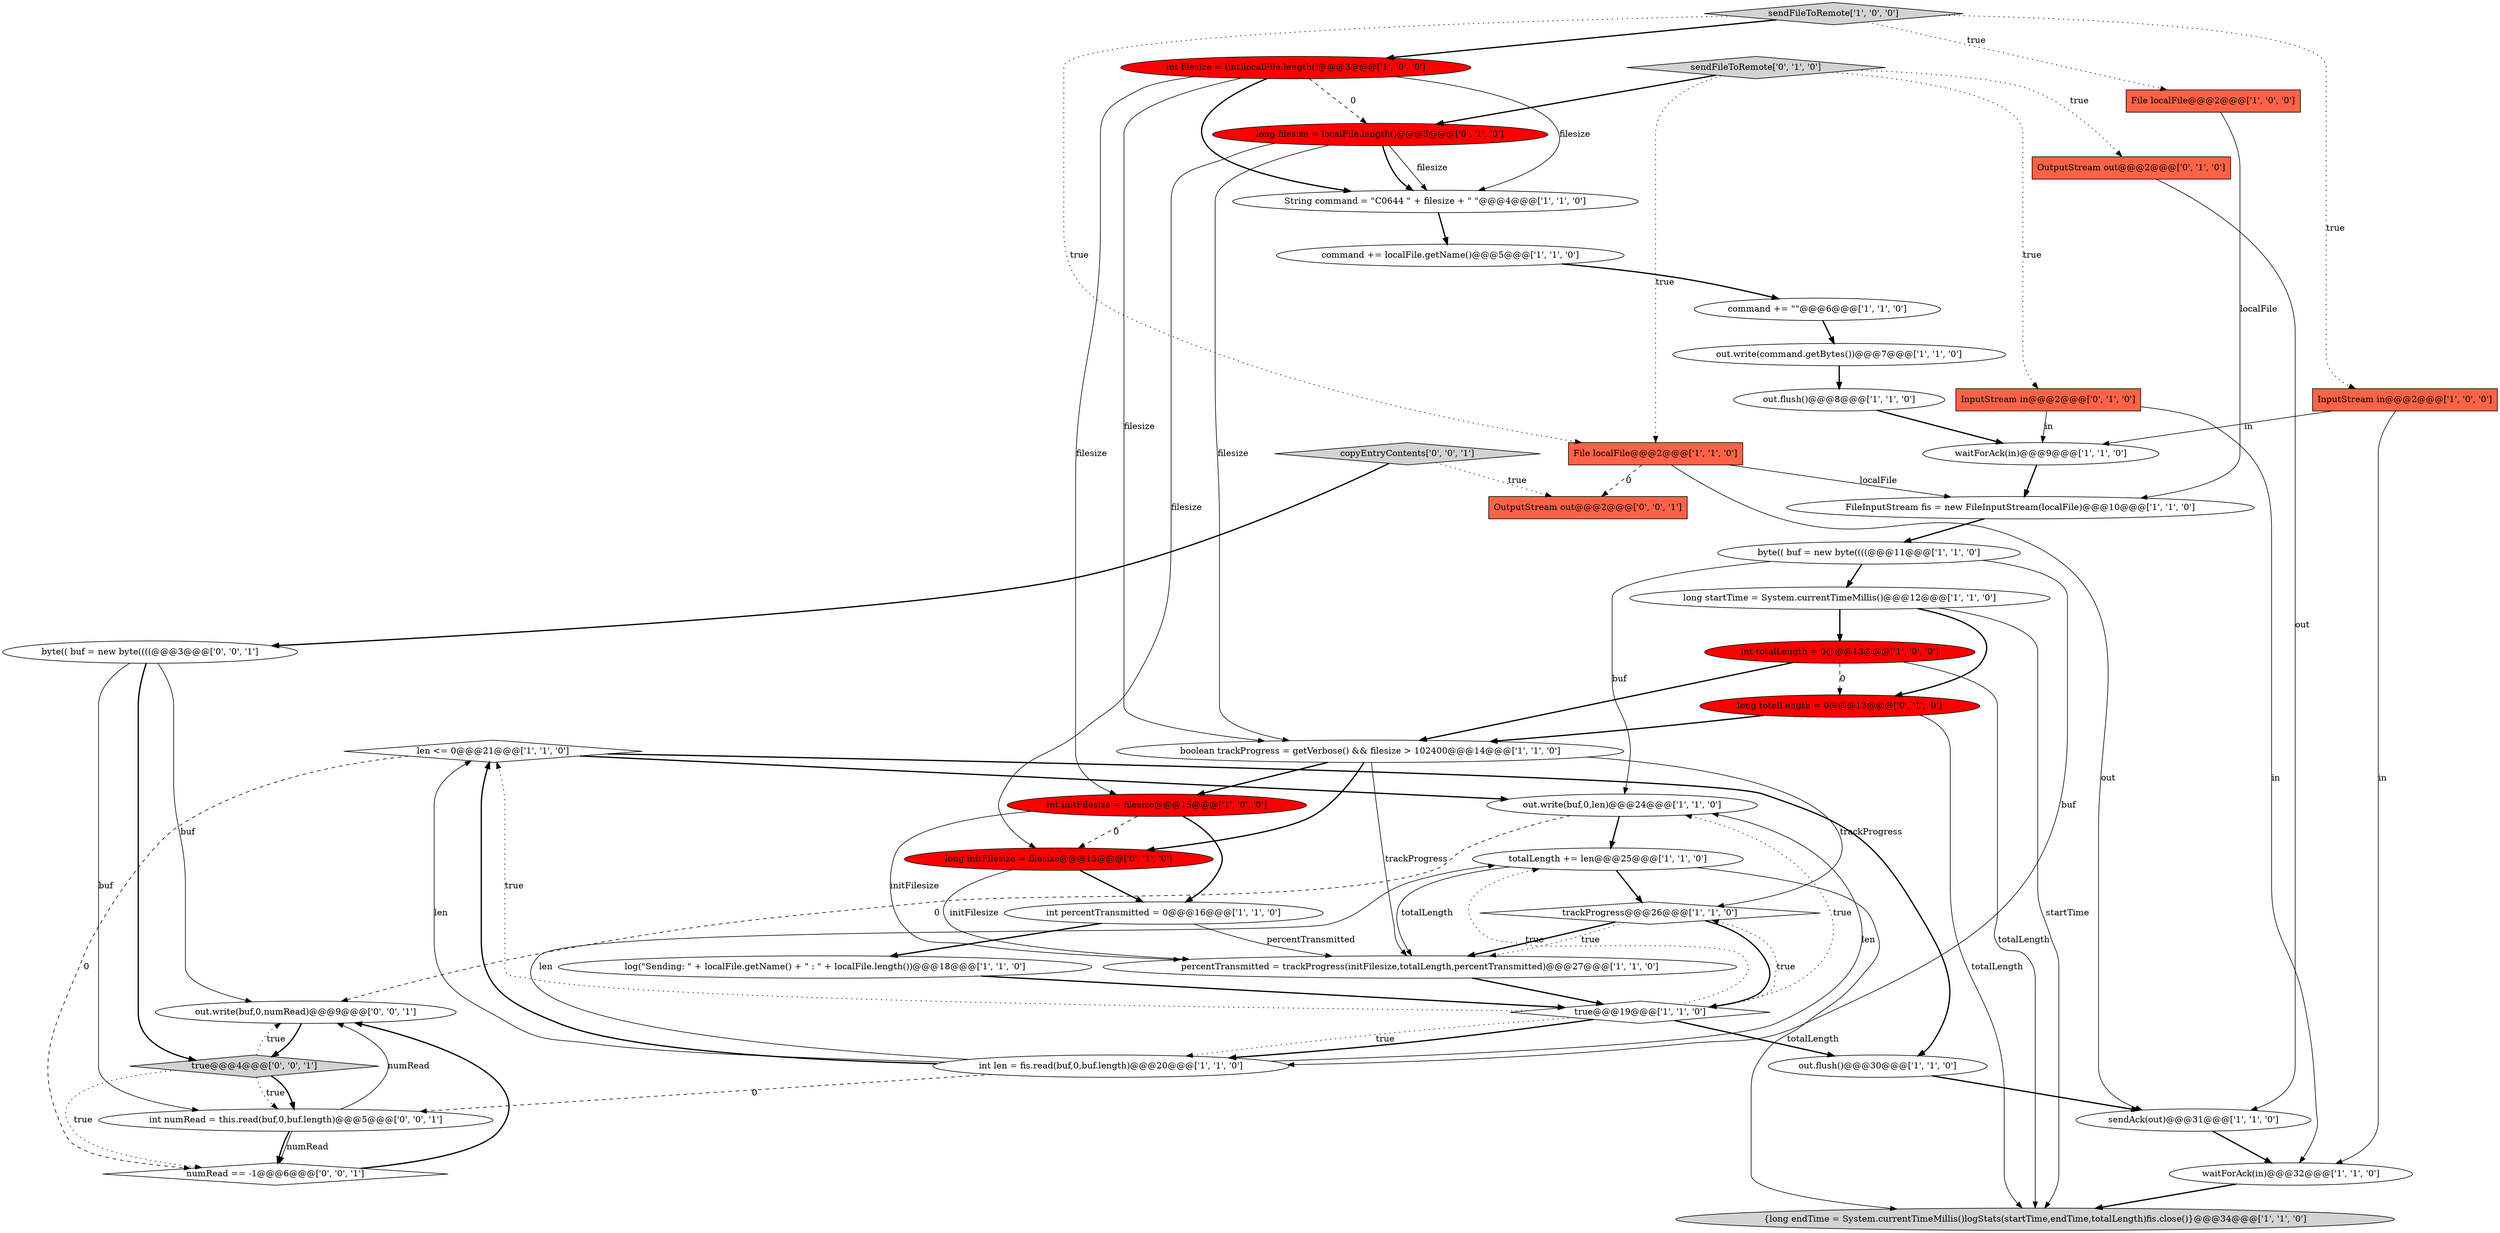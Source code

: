 digraph {
36 [style = filled, label = "byte(( buf = new byte((((@@@3@@@['0', '0', '1']", fillcolor = white, shape = ellipse image = "AAA0AAABBB3BBB"];
30 [style = filled, label = "InputStream in@@@2@@@['0', '1', '0']", fillcolor = tomato, shape = box image = "AAA0AAABBB2BBB"];
24 [style = filled, label = "long startTime = System.currentTimeMillis()@@@12@@@['1', '1', '0']", fillcolor = white, shape = ellipse image = "AAA0AAABBB1BBB"];
23 [style = filled, label = "command += localFile.getName()@@@5@@@['1', '1', '0']", fillcolor = white, shape = ellipse image = "AAA0AAABBB1BBB"];
29 [style = filled, label = "sendAck(out)@@@31@@@['1', '1', '0']", fillcolor = white, shape = ellipse image = "AAA0AAABBB1BBB"];
22 [style = filled, label = "{long endTime = System.currentTimeMillis()logStats(startTime,endTime,totalLength)fis.close()}@@@34@@@['1', '1', '0']", fillcolor = lightgray, shape = ellipse image = "AAA0AAABBB1BBB"];
17 [style = filled, label = "true@@@19@@@['1', '1', '0']", fillcolor = white, shape = diamond image = "AAA0AAABBB1BBB"];
25 [style = filled, label = "totalLength += len@@@25@@@['1', '1', '0']", fillcolor = white, shape = ellipse image = "AAA0AAABBB1BBB"];
35 [style = filled, label = "long initFilesize = filesize@@@15@@@['0', '1', '0']", fillcolor = red, shape = ellipse image = "AAA1AAABBB2BBB"];
21 [style = filled, label = "int totalLength = 0@@@13@@@['1', '0', '0']", fillcolor = red, shape = ellipse image = "AAA1AAABBB1BBB"];
32 [style = filled, label = "long totalLength = 0@@@13@@@['0', '1', '0']", fillcolor = red, shape = ellipse image = "AAA1AAABBB2BBB"];
6 [style = filled, label = "int initFilesize = filesize@@@15@@@['1', '0', '0']", fillcolor = red, shape = ellipse image = "AAA1AAABBB1BBB"];
9 [style = filled, label = "trackProgress@@@26@@@['1', '1', '0']", fillcolor = white, shape = diamond image = "AAA0AAABBB1BBB"];
28 [style = filled, label = "out.write(buf,0,len)@@@24@@@['1', '1', '0']", fillcolor = white, shape = ellipse image = "AAA0AAABBB1BBB"];
1 [style = filled, label = "int percentTransmitted = 0@@@16@@@['1', '1', '0']", fillcolor = white, shape = ellipse image = "AAA0AAABBB1BBB"];
33 [style = filled, label = "long filesize = localFile.length()@@@3@@@['0', '1', '0']", fillcolor = red, shape = ellipse image = "AAA1AAABBB2BBB"];
8 [style = filled, label = "percentTransmitted = trackProgress(initFilesize,totalLength,percentTransmitted)@@@27@@@['1', '1', '0']", fillcolor = white, shape = ellipse image = "AAA0AAABBB1BBB"];
42 [style = filled, label = "out.write(buf,0,numRead)@@@9@@@['0', '0', '1']", fillcolor = white, shape = ellipse image = "AAA0AAABBB3BBB"];
4 [style = filled, label = "out.flush()@@@8@@@['1', '1', '0']", fillcolor = white, shape = ellipse image = "AAA0AAABBB1BBB"];
15 [style = filled, label = "FileInputStream fis = new FileInputStream(localFile)@@@10@@@['1', '1', '0']", fillcolor = white, shape = ellipse image = "AAA0AAABBB1BBB"];
34 [style = filled, label = "sendFileToRemote['0', '1', '0']", fillcolor = lightgray, shape = diamond image = "AAA0AAABBB2BBB"];
37 [style = filled, label = "OutputStream out@@@2@@@['0', '0', '1']", fillcolor = tomato, shape = box image = "AAA0AAABBB3BBB"];
16 [style = filled, label = "byte(( buf = new byte((((@@@11@@@['1', '1', '0']", fillcolor = white, shape = ellipse image = "AAA0AAABBB1BBB"];
10 [style = filled, label = "InputStream in@@@2@@@['1', '0', '0']", fillcolor = tomato, shape = box image = "AAA0AAABBB1BBB"];
31 [style = filled, label = "OutputStream out@@@2@@@['0', '1', '0']", fillcolor = tomato, shape = box image = "AAA0AAABBB2BBB"];
40 [style = filled, label = "numRead == -1@@@6@@@['0', '0', '1']", fillcolor = white, shape = diamond image = "AAA0AAABBB3BBB"];
19 [style = filled, label = "int len = fis.read(buf,0,buf.length)@@@20@@@['1', '1', '0']", fillcolor = white, shape = ellipse image = "AAA0AAABBB1BBB"];
7 [style = filled, label = "command += \"\"@@@6@@@['1', '1', '0']", fillcolor = white, shape = ellipse image = "AAA0AAABBB1BBB"];
5 [style = filled, label = "File localFile@@@2@@@['1', '0', '0']", fillcolor = tomato, shape = box image = "AAA0AAABBB1BBB"];
26 [style = filled, label = "int filesize = (int)localFile.length()@@@3@@@['1', '0', '0']", fillcolor = red, shape = ellipse image = "AAA1AAABBB1BBB"];
12 [style = filled, label = "File localFile@@@2@@@['1', '1', '0']", fillcolor = tomato, shape = box image = "AAA0AAABBB1BBB"];
0 [style = filled, label = "log(\"Sending: \" + localFile.getName() + \" : \" + localFile.length())@@@18@@@['1', '1', '0']", fillcolor = white, shape = ellipse image = "AAA0AAABBB1BBB"];
38 [style = filled, label = "true@@@4@@@['0', '0', '1']", fillcolor = lightgray, shape = diamond image = "AAA0AAABBB3BBB"];
2 [style = filled, label = "sendFileToRemote['1', '0', '0']", fillcolor = lightgray, shape = diamond image = "AAA0AAABBB1BBB"];
3 [style = filled, label = "waitForAck(in)@@@9@@@['1', '1', '0']", fillcolor = white, shape = ellipse image = "AAA0AAABBB1BBB"];
41 [style = filled, label = "copyEntryContents['0', '0', '1']", fillcolor = lightgray, shape = diamond image = "AAA0AAABBB3BBB"];
18 [style = filled, label = "boolean trackProgress = getVerbose() && filesize > 102400@@@14@@@['1', '1', '0']", fillcolor = white, shape = ellipse image = "AAA0AAABBB1BBB"];
13 [style = filled, label = "len <= 0@@@21@@@['1', '1', '0']", fillcolor = white, shape = diamond image = "AAA0AAABBB1BBB"];
39 [style = filled, label = "int numRead = this.read(buf,0,buf.length)@@@5@@@['0', '0', '1']", fillcolor = white, shape = ellipse image = "AAA0AAABBB3BBB"];
20 [style = filled, label = "String command = \"C0644 \" + filesize + \" \"@@@4@@@['1', '1', '0']", fillcolor = white, shape = ellipse image = "AAA0AAABBB1BBB"];
14 [style = filled, label = "waitForAck(in)@@@32@@@['1', '1', '0']", fillcolor = white, shape = ellipse image = "AAA0AAABBB1BBB"];
27 [style = filled, label = "out.write(command.getBytes())@@@7@@@['1', '1', '0']", fillcolor = white, shape = ellipse image = "AAA0AAABBB1BBB"];
11 [style = filled, label = "out.flush()@@@30@@@['1', '1', '0']", fillcolor = white, shape = ellipse image = "AAA0AAABBB1BBB"];
34->12 [style = dotted, label="true"];
2->26 [style = bold, label=""];
25->22 [style = solid, label="totalLength"];
24->32 [style = bold, label=""];
38->39 [style = dotted, label="true"];
39->42 [style = solid, label="numRead"];
11->29 [style = bold, label=""];
26->18 [style = solid, label="filesize"];
19->28 [style = solid, label="len"];
35->8 [style = solid, label="initFilesize"];
38->39 [style = bold, label=""];
21->18 [style = bold, label=""];
6->35 [style = dashed, label="0"];
30->3 [style = solid, label="in"];
30->14 [style = solid, label="in"];
24->21 [style = bold, label=""];
18->9 [style = solid, label="trackProgress"];
29->14 [style = bold, label=""];
18->35 [style = bold, label=""];
28->25 [style = bold, label=""];
12->29 [style = solid, label="out"];
10->3 [style = solid, label="in"];
32->18 [style = bold, label=""];
38->40 [style = dotted, label="true"];
36->42 [style = solid, label="buf"];
33->18 [style = solid, label="filesize"];
2->10 [style = dotted, label="true"];
4->3 [style = bold, label=""];
18->8 [style = solid, label="trackProgress"];
12->37 [style = dashed, label="0"];
39->40 [style = solid, label="numRead"];
0->17 [style = bold, label=""];
26->20 [style = solid, label="filesize"];
34->33 [style = bold, label=""];
14->22 [style = bold, label=""];
26->33 [style = dashed, label="0"];
9->17 [style = bold, label=""];
28->42 [style = dashed, label="0"];
19->25 [style = solid, label="len"];
1->0 [style = bold, label=""];
13->40 [style = dashed, label="0"];
9->8 [style = bold, label=""];
13->11 [style = bold, label=""];
21->32 [style = dashed, label="0"];
9->8 [style = dotted, label="true"];
8->17 [style = bold, label=""];
1->8 [style = solid, label="percentTransmitted"];
33->20 [style = solid, label="filesize"];
36->39 [style = solid, label="buf"];
21->22 [style = solid, label="totalLength"];
34->31 [style = dotted, label="true"];
20->23 [style = bold, label=""];
19->13 [style = bold, label=""];
16->19 [style = solid, label="buf"];
33->35 [style = solid, label="filesize"];
2->12 [style = dotted, label="true"];
19->13 [style = solid, label="len"];
23->7 [style = bold, label=""];
42->38 [style = bold, label=""];
26->6 [style = solid, label="filesize"];
26->20 [style = bold, label=""];
31->29 [style = solid, label="out"];
38->42 [style = dotted, label="true"];
16->24 [style = bold, label=""];
25->9 [style = bold, label=""];
25->8 [style = solid, label="totalLength"];
41->37 [style = dotted, label="true"];
6->8 [style = solid, label="initFilesize"];
6->1 [style = bold, label=""];
41->36 [style = bold, label=""];
17->25 [style = dotted, label="true"];
35->1 [style = bold, label=""];
19->39 [style = dashed, label="0"];
18->6 [style = bold, label=""];
39->40 [style = bold, label=""];
17->19 [style = dotted, label="true"];
17->28 [style = dotted, label="true"];
2->5 [style = dotted, label="true"];
34->30 [style = dotted, label="true"];
5->15 [style = solid, label="localFile"];
33->20 [style = bold, label=""];
24->22 [style = solid, label="startTime"];
3->15 [style = bold, label=""];
15->16 [style = bold, label=""];
17->19 [style = bold, label=""];
27->4 [style = bold, label=""];
32->22 [style = solid, label="totalLength"];
12->15 [style = solid, label="localFile"];
17->9 [style = dotted, label="true"];
7->27 [style = bold, label=""];
10->14 [style = solid, label="in"];
36->38 [style = bold, label=""];
17->13 [style = dotted, label="true"];
40->42 [style = bold, label=""];
13->28 [style = bold, label=""];
17->11 [style = bold, label=""];
16->28 [style = solid, label="buf"];
}

